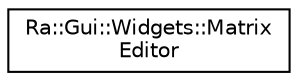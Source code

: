 digraph "Graphical Class Hierarchy"
{
 // INTERACTIVE_SVG=YES
 // LATEX_PDF_SIZE
  edge [fontname="Helvetica",fontsize="10",labelfontname="Helvetica",labelfontsize="10"];
  node [fontname="Helvetica",fontsize="10",shape=record];
  rankdir="LR";
  Node0 [label="Ra::Gui::Widgets::Matrix\lEditor",height=0.2,width=0.4,color="black", fillcolor="white", style="filled",URL="$classRa_1_1Gui_1_1Widgets_1_1MatrixEditor.html",tooltip=" "];
}

